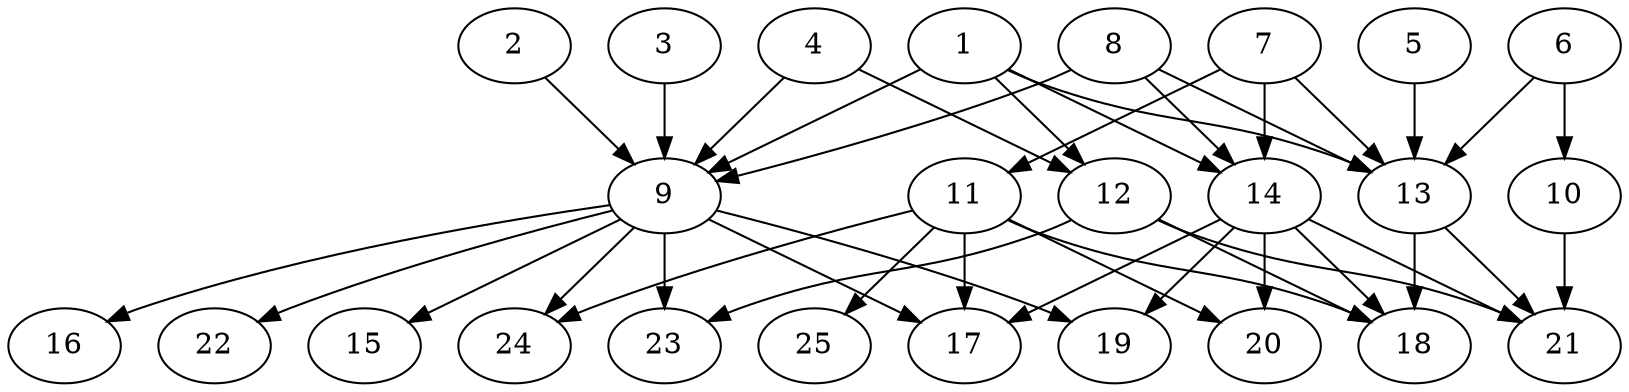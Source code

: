// DAG automatically generated by daggen at Thu Oct  3 14:00:40 2019
// ./daggen --dot -n 25 --ccr 0.4 --fat 0.7 --regular 0.7 --density 0.6 --mindata 5242880 --maxdata 52428800 
digraph G {
  1 [size="91246080", alpha="0.14", expect_size="36498432"] 
  1 -> 9 [size ="36498432"]
  1 -> 12 [size ="36498432"]
  1 -> 13 [size ="36498432"]
  1 -> 14 [size ="36498432"]
  2 [size="78917120", alpha="0.12", expect_size="31566848"] 
  2 -> 9 [size ="31566848"]
  3 [size="63856640", alpha="0.19", expect_size="25542656"] 
  3 -> 9 [size ="25542656"]
  4 [size="112739840", alpha="0.02", expect_size="45095936"] 
  4 -> 9 [size ="45095936"]
  4 -> 12 [size ="45095936"]
  5 [size="128463360", alpha="0.04", expect_size="51385344"] 
  5 -> 13 [size ="51385344"]
  6 [size="35957760", alpha="0.12", expect_size="14383104"] 
  6 -> 10 [size ="14383104"]
  6 -> 13 [size ="14383104"]
  7 [size="130649600", alpha="0.11", expect_size="52259840"] 
  7 -> 11 [size ="52259840"]
  7 -> 13 [size ="52259840"]
  7 -> 14 [size ="52259840"]
  8 [size="121405440", alpha="0.01", expect_size="48562176"] 
  8 -> 9 [size ="48562176"]
  8 -> 13 [size ="48562176"]
  8 -> 14 [size ="48562176"]
  9 [size="125550080", alpha="0.08", expect_size="50220032"] 
  9 -> 15 [size ="50220032"]
  9 -> 16 [size ="50220032"]
  9 -> 17 [size ="50220032"]
  9 -> 19 [size ="50220032"]
  9 -> 22 [size ="50220032"]
  9 -> 23 [size ="50220032"]
  9 -> 24 [size ="50220032"]
  10 [size="59118080", alpha="0.09", expect_size="23647232"] 
  10 -> 21 [size ="23647232"]
  11 [size="55255040", alpha="0.15", expect_size="22102016"] 
  11 -> 17 [size ="22102016"]
  11 -> 18 [size ="22102016"]
  11 -> 20 [size ="22102016"]
  11 -> 24 [size ="22102016"]
  11 -> 25 [size ="22102016"]
  12 [size="20968960", alpha="0.16", expect_size="8387584"] 
  12 -> 18 [size ="8387584"]
  12 -> 21 [size ="8387584"]
  12 -> 23 [size ="8387584"]
  13 [size="93916160", alpha="0.08", expect_size="37566464"] 
  13 -> 18 [size ="37566464"]
  13 -> 21 [size ="37566464"]
  14 [size="90846720", alpha="0.13", expect_size="36338688"] 
  14 -> 17 [size ="36338688"]
  14 -> 18 [size ="36338688"]
  14 -> 19 [size ="36338688"]
  14 -> 20 [size ="36338688"]
  14 -> 21 [size ="36338688"]
  15 [size="103006720", alpha="0.17", expect_size="41202688"] 
  16 [size="125736960", alpha="0.11", expect_size="50294784"] 
  17 [size="76631040", alpha="0.18", expect_size="30652416"] 
  18 [size="23121920", alpha="0.09", expect_size="9248768"] 
  19 [size="28083200", alpha="0.09", expect_size="11233280"] 
  20 [size="73758720", alpha="0.18", expect_size="29503488"] 
  21 [size="124838400", alpha="0.01", expect_size="49935360"] 
  22 [size="93358080", alpha="0.14", expect_size="37343232"] 
  23 [size="69240320", alpha="0.16", expect_size="27696128"] 
  24 [size="114918400", alpha="0.16", expect_size="45967360"] 
  25 [size="74949120", alpha="0.14", expect_size="29979648"] 
}
